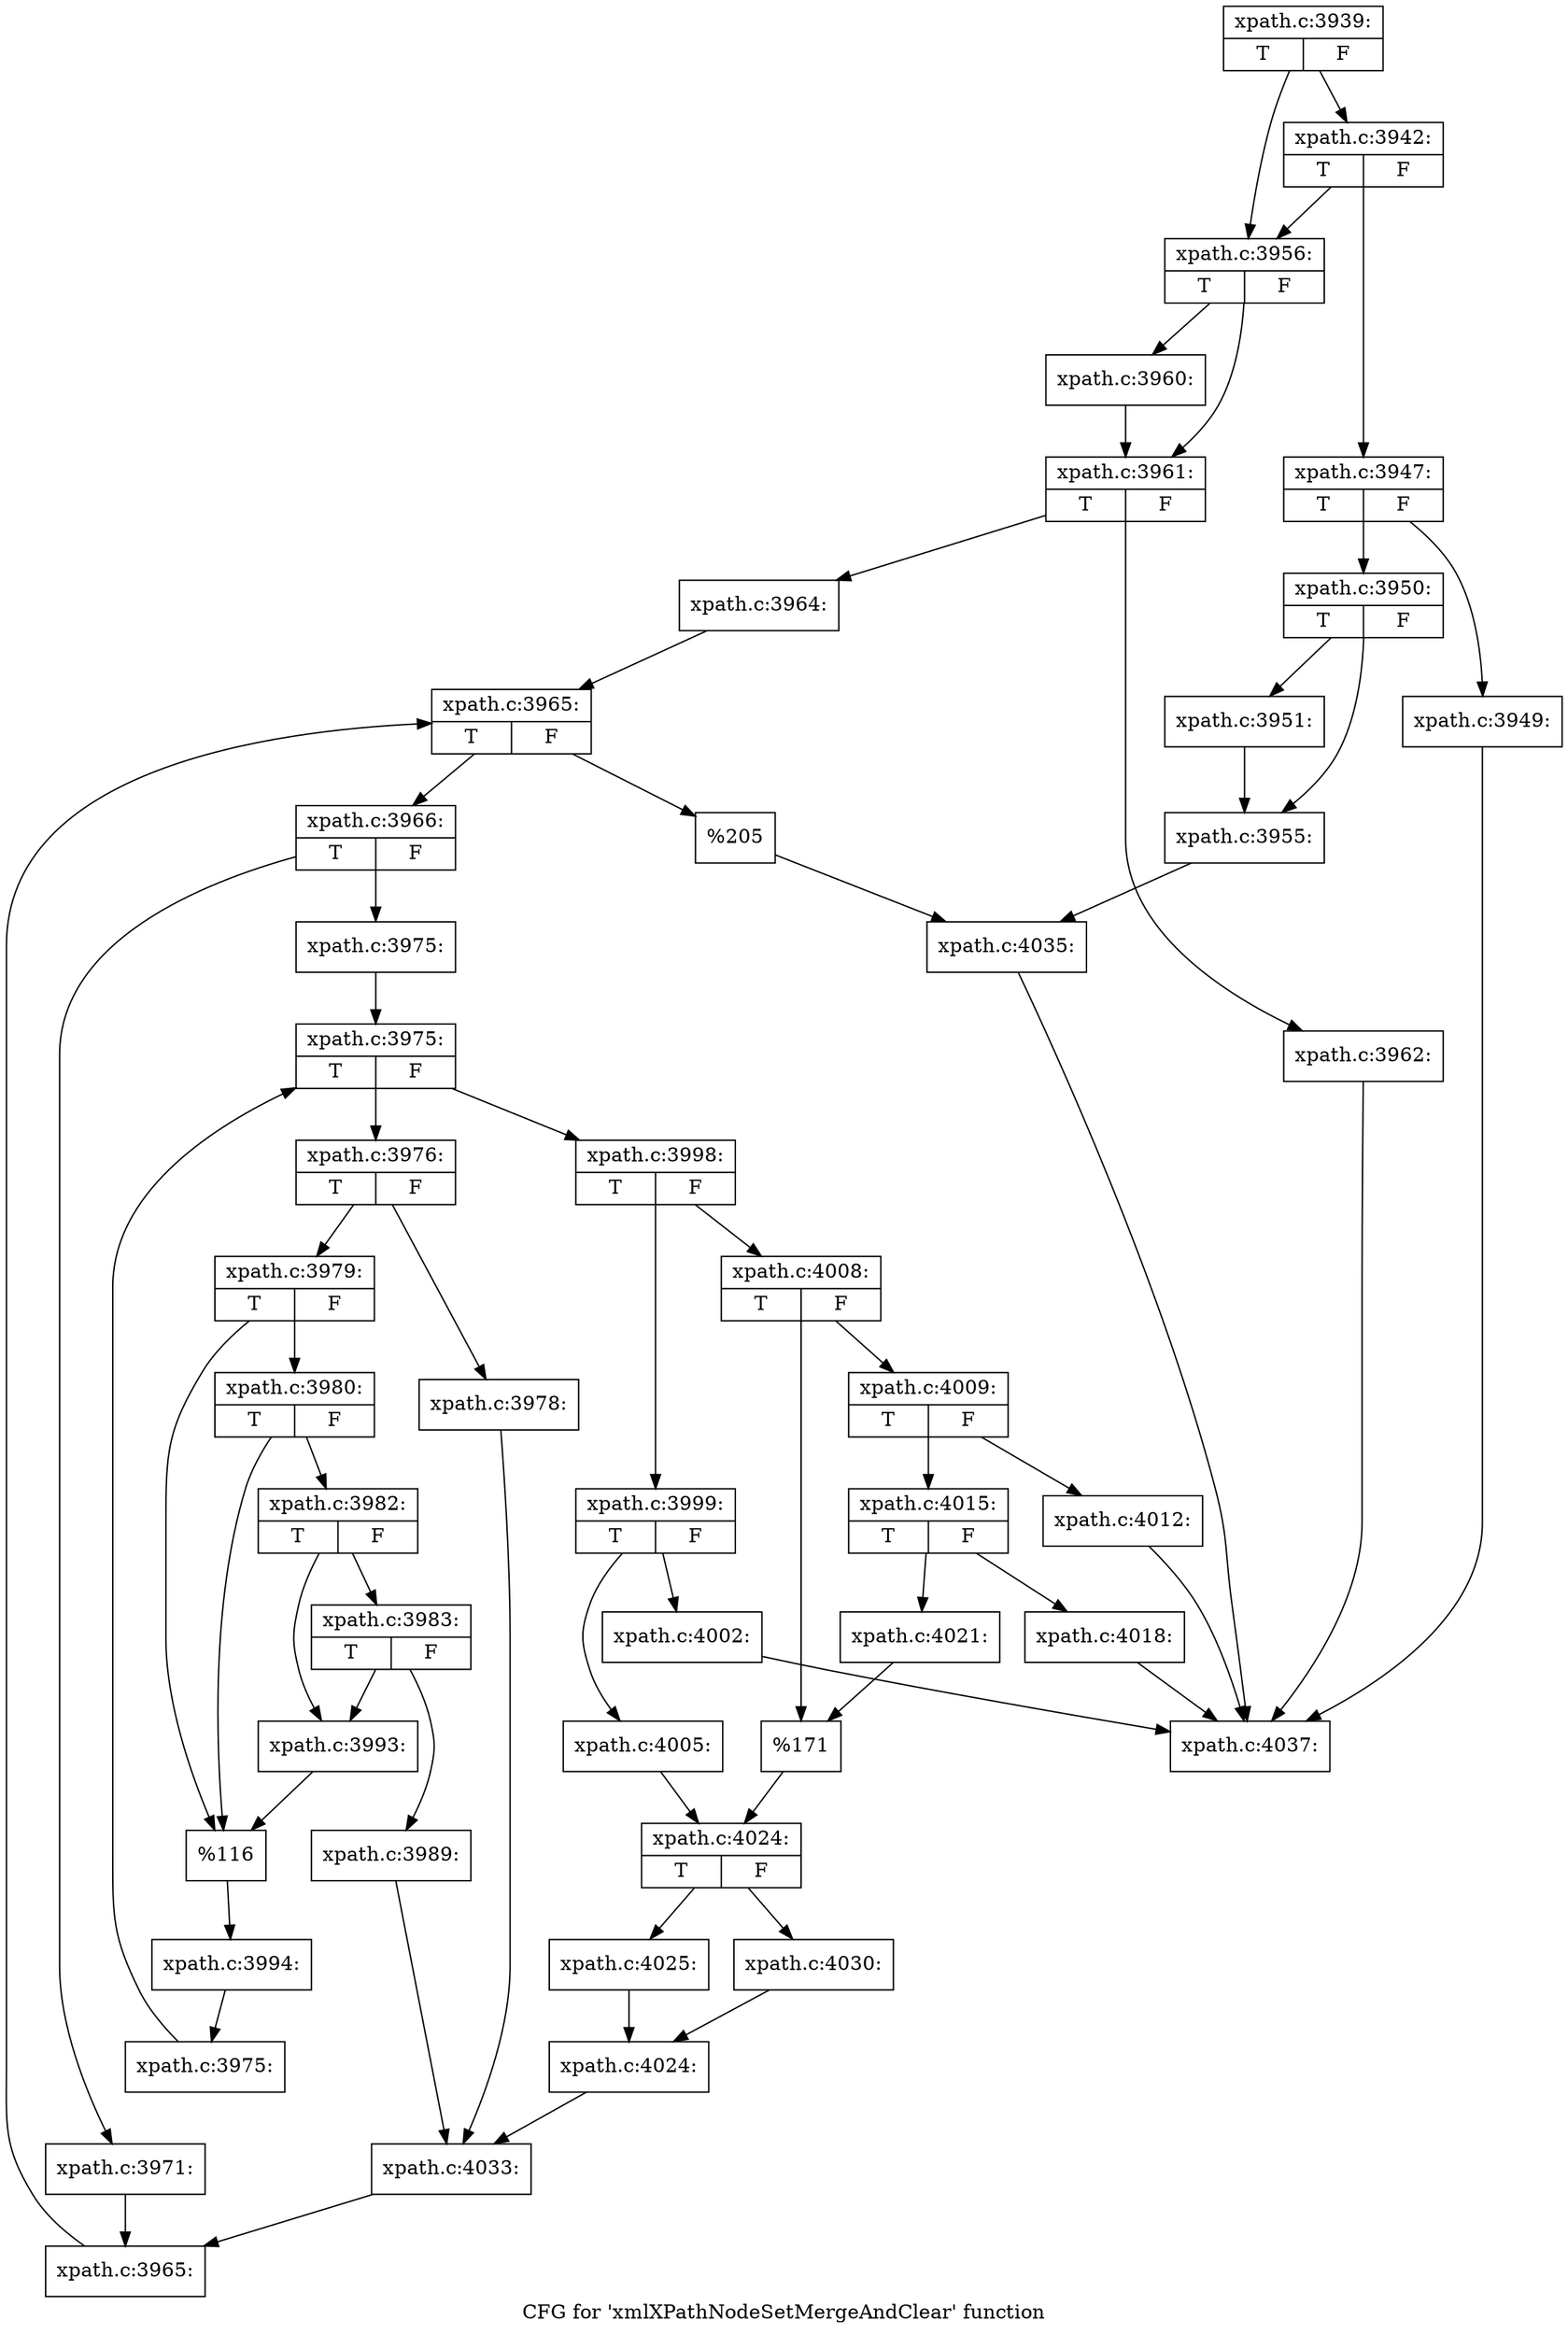 digraph "CFG for 'xmlXPathNodeSetMergeAndClear' function" {
	label="CFG for 'xmlXPathNodeSetMergeAndClear' function";

	Node0x4fcbb20 [shape=record,label="{xpath.c:3939:|{<s0>T|<s1>F}}"];
	Node0x4fcbb20 -> Node0x4fe15a0;
	Node0x4fcbb20 -> Node0x4fcc0b0;
	Node0x4fe15a0 [shape=record,label="{xpath.c:3942:|{<s0>T|<s1>F}}"];
	Node0x4fe15a0 -> Node0x4fcc010;
	Node0x4fe15a0 -> Node0x4fcc0b0;
	Node0x4fcc010 [shape=record,label="{xpath.c:3947:|{<s0>T|<s1>F}}"];
	Node0x4fcc010 -> Node0x501ea50;
	Node0x4fcc010 -> Node0x501ed80;
	Node0x501ea50 [shape=record,label="{xpath.c:3949:}"];
	Node0x501ea50 -> Node0x4fe1600;
	Node0x501ed80 [shape=record,label="{xpath.c:3950:|{<s0>T|<s1>F}}"];
	Node0x501ed80 -> Node0x501f130;
	Node0x501ed80 -> Node0x501f180;
	Node0x501f130 [shape=record,label="{xpath.c:3951:}"];
	Node0x501f130 -> Node0x501f180;
	Node0x501f180 [shape=record,label="{xpath.c:3955:}"];
	Node0x501f180 -> Node0x4fcc060;
	Node0x4fcc0b0 [shape=record,label="{xpath.c:3956:|{<s0>T|<s1>F}}"];
	Node0x4fcc0b0 -> Node0x5021030;
	Node0x4fcc0b0 -> Node0x5021080;
	Node0x5021030 [shape=record,label="{xpath.c:3960:}"];
	Node0x5021030 -> Node0x5021080;
	Node0x5021080 [shape=record,label="{xpath.c:3961:|{<s0>T|<s1>F}}"];
	Node0x5021080 -> Node0x5021590;
	Node0x5021080 -> Node0x50215e0;
	Node0x5021590 [shape=record,label="{xpath.c:3962:}"];
	Node0x5021590 -> Node0x4fe1600;
	Node0x50215e0 [shape=record,label="{xpath.c:3964:}"];
	Node0x50215e0 -> Node0x5021dd0;
	Node0x5021dd0 [shape=record,label="{xpath.c:3965:|{<s0>T|<s1>F}}"];
	Node0x5021dd0 -> Node0x5022030;
	Node0x5021dd0 -> Node0x5021c70;
	Node0x5022030 [shape=record,label="{xpath.c:3966:|{<s0>T|<s1>F}}"];
	Node0x5022030 -> Node0x5022820;
	Node0x5022030 -> Node0x5022870;
	Node0x5022820 [shape=record,label="{xpath.c:3971:}"];
	Node0x5022820 -> Node0x5021fe0;
	Node0x5022870 [shape=record,label="{xpath.c:3975:}"];
	Node0x5022870 -> Node0x5022d10;
	Node0x5022d10 [shape=record,label="{xpath.c:3975:|{<s0>T|<s1>F}}"];
	Node0x5022d10 -> Node0x5022f70;
	Node0x5022d10 -> Node0x5022bb0;
	Node0x5022f70 [shape=record,label="{xpath.c:3976:|{<s0>T|<s1>F}}"];
	Node0x5022f70 -> Node0x5023630;
	Node0x5022f70 -> Node0x50236d0;
	Node0x5023630 [shape=record,label="{xpath.c:3978:}"];
	Node0x5023630 -> Node0x50238f0;
	Node0x50236d0 [shape=record,label="{xpath.c:3979:|{<s0>T|<s1>F}}"];
	Node0x50236d0 -> Node0x50242f0;
	Node0x50236d0 -> Node0x50242a0;
	Node0x50242f0 [shape=record,label="{xpath.c:3980:|{<s0>T|<s1>F}}"];
	Node0x50242f0 -> Node0x5024250;
	Node0x50242f0 -> Node0x50242a0;
	Node0x5024250 [shape=record,label="{xpath.c:3982:|{<s0>T|<s1>F}}"];
	Node0x5024250 -> Node0x5024bb0;
	Node0x5024250 -> Node0x5024b60;
	Node0x5024bb0 [shape=record,label="{xpath.c:3983:|{<s0>T|<s1>F}}"];
	Node0x5024bb0 -> Node0x5024b10;
	Node0x5024bb0 -> Node0x5024b60;
	Node0x5024b10 [shape=record,label="{xpath.c:3989:}"];
	Node0x5024b10 -> Node0x50238f0;
	Node0x5024b60 [shape=record,label="{xpath.c:3993:}"];
	Node0x5024b60 -> Node0x50242a0;
	Node0x50242a0 [shape=record,label="{%116}"];
	Node0x50242a0 -> Node0x5023680;
	Node0x5023680 [shape=record,label="{xpath.c:3994:}"];
	Node0x5023680 -> Node0x5022f20;
	Node0x5022f20 [shape=record,label="{xpath.c:3975:}"];
	Node0x5022f20 -> Node0x5022d10;
	Node0x5022bb0 [shape=record,label="{xpath.c:3998:|{<s0>T|<s1>F}}"];
	Node0x5022bb0 -> Node0x5026550;
	Node0x5022bb0 -> Node0x50265f0;
	Node0x5026550 [shape=record,label="{xpath.c:3999:|{<s0>T|<s1>F}}"];
	Node0x5026550 -> Node0x5026ed0;
	Node0x5026550 -> Node0x5026f20;
	Node0x5026ed0 [shape=record,label="{xpath.c:4002:}"];
	Node0x5026ed0 -> Node0x4fe1600;
	Node0x5026f20 [shape=record,label="{xpath.c:4005:}"];
	Node0x5026f20 -> Node0x50265a0;
	Node0x50265f0 [shape=record,label="{xpath.c:4008:|{<s0>T|<s1>F}}"];
	Node0x50265f0 -> Node0x5027de0;
	Node0x50265f0 -> Node0x5027e30;
	Node0x5027de0 [shape=record,label="{xpath.c:4009:|{<s0>T|<s1>F}}"];
	Node0x5027de0 -> Node0x5028780;
	Node0x5027de0 -> Node0x50287d0;
	Node0x5028780 [shape=record,label="{xpath.c:4012:}"];
	Node0x5028780 -> Node0x4fe1600;
	Node0x50287d0 [shape=record,label="{xpath.c:4015:|{<s0>T|<s1>F}}"];
	Node0x50287d0 -> Node0x50297a0;
	Node0x50287d0 -> Node0x50297f0;
	Node0x50297a0 [shape=record,label="{xpath.c:4018:}"];
	Node0x50297a0 -> Node0x4fe1600;
	Node0x50297f0 [shape=record,label="{xpath.c:4021:}"];
	Node0x50297f0 -> Node0x5027e30;
	Node0x5027e30 [shape=record,label="{%171}"];
	Node0x5027e30 -> Node0x50265a0;
	Node0x50265a0 [shape=record,label="{xpath.c:4024:|{<s0>T|<s1>F}}"];
	Node0x50265a0 -> Node0x502a590;
	Node0x50265a0 -> Node0x502a630;
	Node0x502a590 [shape=record,label="{xpath.c:4025:}"];
	Node0x502a590 -> Node0x502a5e0;
	Node0x502a630 [shape=record,label="{xpath.c:4030:}"];
	Node0x502a630 -> Node0x502a5e0;
	Node0x502a5e0 [shape=record,label="{xpath.c:4024:}"];
	Node0x502a5e0 -> Node0x50238f0;
	Node0x50238f0 [shape=record,label="{xpath.c:4033:}"];
	Node0x50238f0 -> Node0x5021fe0;
	Node0x5021fe0 [shape=record,label="{xpath.c:3965:}"];
	Node0x5021fe0 -> Node0x5021dd0;
	Node0x5021c70 [shape=record,label="{%205}"];
	Node0x5021c70 -> Node0x4fcc060;
	Node0x4fcc060 [shape=record,label="{xpath.c:4035:}"];
	Node0x4fcc060 -> Node0x4fe1600;
	Node0x4fe1600 [shape=record,label="{xpath.c:4037:}"];
}

